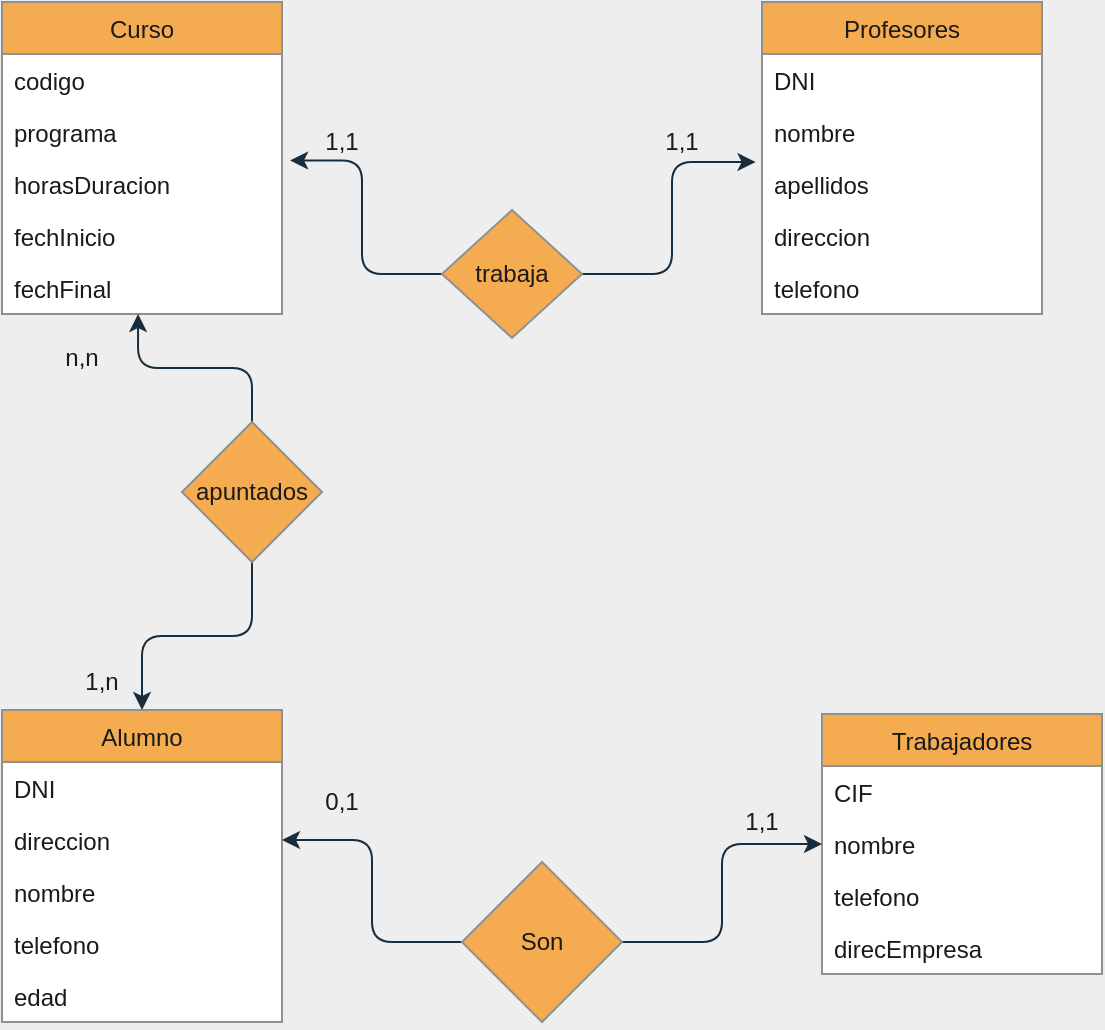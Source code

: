 <mxfile version="14.9.0" type="github">
  <diagram id="R2lEEEUBdFMjLlhIrx00" name="Page-1">
    <mxGraphModel dx="1509" dy="836" grid="1" gridSize="10" guides="1" tooltips="1" connect="1" arrows="1" fold="1" page="1" pageScale="1" pageWidth="850" pageHeight="1100" background="#EEEEEE" math="0" shadow="0" extFonts="Permanent Marker^https://fonts.googleapis.com/css?family=Permanent+Marker">
      <root>
        <mxCell id="0" />
        <mxCell id="1" parent="0" />
        <mxCell id="-7Kw7Zo11nezLLJ09j4Q-6" value="Alumno" style="swimlane;fontStyle=0;childLayout=stackLayout;horizontal=1;startSize=26;horizontalStack=0;resizeParent=1;resizeParentMax=0;resizeLast=0;collapsible=1;marginBottom=0;fillColor=#F5AB50;strokeColor=#909090;swimlaneFillColor=#ffffff;fontColor=#1A1A1A;" vertex="1" parent="1">
          <mxGeometry x="150" y="394" width="140" height="156" as="geometry" />
        </mxCell>
        <mxCell id="-7Kw7Zo11nezLLJ09j4Q-7" value="DNI" style="text;strokeColor=none;fillColor=none;align=left;verticalAlign=top;spacingLeft=4;spacingRight=4;overflow=hidden;rotatable=0;points=[[0,0.5],[1,0.5]];portConstraint=eastwest;fontColor=#1A1A1A;" vertex="1" parent="-7Kw7Zo11nezLLJ09j4Q-6">
          <mxGeometry y="26" width="140" height="26" as="geometry" />
        </mxCell>
        <mxCell id="-7Kw7Zo11nezLLJ09j4Q-8" value="direccion" style="text;strokeColor=none;fillColor=none;align=left;verticalAlign=top;spacingLeft=4;spacingRight=4;overflow=hidden;rotatable=0;points=[[0,0.5],[1,0.5]];portConstraint=eastwest;fontColor=#1A1A1A;" vertex="1" parent="-7Kw7Zo11nezLLJ09j4Q-6">
          <mxGeometry y="52" width="140" height="26" as="geometry" />
        </mxCell>
        <mxCell id="-7Kw7Zo11nezLLJ09j4Q-9" value="nombre" style="text;strokeColor=none;fillColor=none;align=left;verticalAlign=top;spacingLeft=4;spacingRight=4;overflow=hidden;rotatable=0;points=[[0,0.5],[1,0.5]];portConstraint=eastwest;fontColor=#1A1A1A;" vertex="1" parent="-7Kw7Zo11nezLLJ09j4Q-6">
          <mxGeometry y="78" width="140" height="26" as="geometry" />
        </mxCell>
        <mxCell id="-7Kw7Zo11nezLLJ09j4Q-12" value="telefono" style="text;strokeColor=none;fillColor=none;align=left;verticalAlign=top;spacingLeft=4;spacingRight=4;overflow=hidden;rotatable=0;points=[[0,0.5],[1,0.5]];portConstraint=eastwest;fontColor=#1A1A1A;" vertex="1" parent="-7Kw7Zo11nezLLJ09j4Q-6">
          <mxGeometry y="104" width="140" height="26" as="geometry" />
        </mxCell>
        <mxCell id="-7Kw7Zo11nezLLJ09j4Q-13" value="edad" style="text;strokeColor=none;fillColor=none;align=left;verticalAlign=top;spacingLeft=4;spacingRight=4;overflow=hidden;rotatable=0;points=[[0,0.5],[1,0.5]];portConstraint=eastwest;fontColor=#1A1A1A;" vertex="1" parent="-7Kw7Zo11nezLLJ09j4Q-6">
          <mxGeometry y="130" width="140" height="26" as="geometry" />
        </mxCell>
        <mxCell id="-7Kw7Zo11nezLLJ09j4Q-14" value="Trabajadores" style="swimlane;fontStyle=0;childLayout=stackLayout;horizontal=1;startSize=26;horizontalStack=0;resizeParent=1;resizeParentMax=0;resizeLast=0;collapsible=1;marginBottom=0;fillColor=#F5AB50;strokeColor=#909090;swimlaneFillColor=#ffffff;fontColor=#1A1A1A;" vertex="1" parent="1">
          <mxGeometry x="560" y="396" width="140" height="130" as="geometry" />
        </mxCell>
        <mxCell id="-7Kw7Zo11nezLLJ09j4Q-15" value="CIF" style="text;strokeColor=none;fillColor=none;align=left;verticalAlign=top;spacingLeft=4;spacingRight=4;overflow=hidden;rotatable=0;points=[[0,0.5],[1,0.5]];portConstraint=eastwest;fontColor=#1A1A1A;" vertex="1" parent="-7Kw7Zo11nezLLJ09j4Q-14">
          <mxGeometry y="26" width="140" height="26" as="geometry" />
        </mxCell>
        <mxCell id="-7Kw7Zo11nezLLJ09j4Q-16" value="nombre" style="text;strokeColor=none;fillColor=none;align=left;verticalAlign=top;spacingLeft=4;spacingRight=4;overflow=hidden;rotatable=0;points=[[0,0.5],[1,0.5]];portConstraint=eastwest;fontColor=#1A1A1A;" vertex="1" parent="-7Kw7Zo11nezLLJ09j4Q-14">
          <mxGeometry y="52" width="140" height="26" as="geometry" />
        </mxCell>
        <mxCell id="-7Kw7Zo11nezLLJ09j4Q-17" value="telefono" style="text;strokeColor=none;fillColor=none;align=left;verticalAlign=top;spacingLeft=4;spacingRight=4;overflow=hidden;rotatable=0;points=[[0,0.5],[1,0.5]];portConstraint=eastwest;fontColor=#1A1A1A;" vertex="1" parent="-7Kw7Zo11nezLLJ09j4Q-14">
          <mxGeometry y="78" width="140" height="26" as="geometry" />
        </mxCell>
        <mxCell id="-7Kw7Zo11nezLLJ09j4Q-18" value="direcEmpresa" style="text;strokeColor=none;fillColor=none;align=left;verticalAlign=top;spacingLeft=4;spacingRight=4;overflow=hidden;rotatable=0;points=[[0,0.5],[1,0.5]];portConstraint=eastwest;fontColor=#1A1A1A;" vertex="1" parent="-7Kw7Zo11nezLLJ09j4Q-14">
          <mxGeometry y="104" width="140" height="26" as="geometry" />
        </mxCell>
        <mxCell id="-7Kw7Zo11nezLLJ09j4Q-56" style="edgeStyle=orthogonalEdgeStyle;orthogonalLoop=1;jettySize=auto;html=1;exitX=1;exitY=0.5;exitDx=0;exitDy=0;entryX=0;entryY=0.5;entryDx=0;entryDy=0;strokeColor=#182E3E;fontColor=#1A1A1A;labelBackgroundColor=#EEEEEE;" edge="1" parent="1" source="-7Kw7Zo11nezLLJ09j4Q-21" target="-7Kw7Zo11nezLLJ09j4Q-16">
          <mxGeometry relative="1" as="geometry" />
        </mxCell>
        <mxCell id="-7Kw7Zo11nezLLJ09j4Q-57" style="edgeStyle=orthogonalEdgeStyle;orthogonalLoop=1;jettySize=auto;html=1;exitX=0;exitY=0.5;exitDx=0;exitDy=0;entryX=1;entryY=0.5;entryDx=0;entryDy=0;strokeColor=#182E3E;fontColor=#1A1A1A;labelBackgroundColor=#EEEEEE;" edge="1" parent="1" source="-7Kw7Zo11nezLLJ09j4Q-21" target="-7Kw7Zo11nezLLJ09j4Q-8">
          <mxGeometry relative="1" as="geometry" />
        </mxCell>
        <mxCell id="-7Kw7Zo11nezLLJ09j4Q-21" value="Son" style="rhombus;whiteSpace=wrap;html=1;fillColor=#F5AB50;strokeColor=#909090;fontColor=#1A1A1A;" vertex="1" parent="1">
          <mxGeometry x="380" y="470" width="80" height="80" as="geometry" />
        </mxCell>
        <mxCell id="-7Kw7Zo11nezLLJ09j4Q-26" value="0,1" style="text;strokeColor=none;fillColor=none;align=left;verticalAlign=top;spacingLeft=4;spacingRight=4;overflow=hidden;rotatable=0;points=[[0,0.5],[1,0.5]];portConstraint=eastwest;fontColor=#1A1A1A;" vertex="1" parent="1">
          <mxGeometry x="200" y="130" width="60" height="26" as="geometry" />
        </mxCell>
        <mxCell id="-7Kw7Zo11nezLLJ09j4Q-28" value="Curso" style="swimlane;fontStyle=0;childLayout=stackLayout;horizontal=1;startSize=26;horizontalStack=0;resizeParent=1;resizeParentMax=0;resizeLast=0;collapsible=1;marginBottom=0;fillColor=#F5AB50;strokeColor=#909090;swimlaneFillColor=#ffffff;fontColor=#1A1A1A;" vertex="1" parent="1">
          <mxGeometry x="150" y="40" width="140" height="156" as="geometry" />
        </mxCell>
        <mxCell id="-7Kw7Zo11nezLLJ09j4Q-29" value="codigo" style="text;strokeColor=none;fillColor=none;align=left;verticalAlign=top;spacingLeft=4;spacingRight=4;overflow=hidden;rotatable=0;points=[[0,0.5],[1,0.5]];portConstraint=eastwest;fontColor=#1A1A1A;" vertex="1" parent="-7Kw7Zo11nezLLJ09j4Q-28">
          <mxGeometry y="26" width="140" height="26" as="geometry" />
        </mxCell>
        <mxCell id="-7Kw7Zo11nezLLJ09j4Q-30" value="programa" style="text;strokeColor=none;fillColor=none;align=left;verticalAlign=top;spacingLeft=4;spacingRight=4;overflow=hidden;rotatable=0;points=[[0,0.5],[1,0.5]];portConstraint=eastwest;fontColor=#1A1A1A;" vertex="1" parent="-7Kw7Zo11nezLLJ09j4Q-28">
          <mxGeometry y="52" width="140" height="26" as="geometry" />
        </mxCell>
        <mxCell id="-7Kw7Zo11nezLLJ09j4Q-31" value="horasDuracion" style="text;strokeColor=none;fillColor=none;align=left;verticalAlign=top;spacingLeft=4;spacingRight=4;overflow=hidden;rotatable=0;points=[[0,0.5],[1,0.5]];portConstraint=eastwest;fontColor=#1A1A1A;" vertex="1" parent="-7Kw7Zo11nezLLJ09j4Q-28">
          <mxGeometry y="78" width="140" height="26" as="geometry" />
        </mxCell>
        <mxCell id="-7Kw7Zo11nezLLJ09j4Q-33" value="fechInicio" style="text;strokeColor=none;fillColor=none;align=left;verticalAlign=top;spacingLeft=4;spacingRight=4;overflow=hidden;rotatable=0;points=[[0,0.5],[1,0.5]];portConstraint=eastwest;fontColor=#1A1A1A;" vertex="1" parent="-7Kw7Zo11nezLLJ09j4Q-28">
          <mxGeometry y="104" width="140" height="26" as="geometry" />
        </mxCell>
        <mxCell id="-7Kw7Zo11nezLLJ09j4Q-34" value="fechFinal" style="text;strokeColor=none;fillColor=none;align=left;verticalAlign=top;spacingLeft=4;spacingRight=4;overflow=hidden;rotatable=0;points=[[0,0.5],[1,0.5]];portConstraint=eastwest;fontColor=#1A1A1A;" vertex="1" parent="-7Kw7Zo11nezLLJ09j4Q-28">
          <mxGeometry y="130" width="140" height="26" as="geometry" />
        </mxCell>
        <mxCell id="-7Kw7Zo11nezLLJ09j4Q-52" style="edgeStyle=orthogonalEdgeStyle;orthogonalLoop=1;jettySize=auto;html=1;exitX=0.5;exitY=1;exitDx=0;exitDy=0;entryX=0.5;entryY=0;entryDx=0;entryDy=0;strokeColor=#182E3E;fontColor=#1A1A1A;labelBackgroundColor=#EEEEEE;" edge="1" parent="1" source="-7Kw7Zo11nezLLJ09j4Q-32" target="-7Kw7Zo11nezLLJ09j4Q-6">
          <mxGeometry relative="1" as="geometry" />
        </mxCell>
        <mxCell id="-7Kw7Zo11nezLLJ09j4Q-53" style="edgeStyle=orthogonalEdgeStyle;orthogonalLoop=1;jettySize=auto;html=1;exitX=0.5;exitY=0;exitDx=0;exitDy=0;entryX=0.486;entryY=1;entryDx=0;entryDy=0;entryPerimeter=0;strokeColor=#182E3E;fontColor=#1A1A1A;labelBackgroundColor=#EEEEEE;" edge="1" parent="1" source="-7Kw7Zo11nezLLJ09j4Q-32" target="-7Kw7Zo11nezLLJ09j4Q-34">
          <mxGeometry relative="1" as="geometry" />
        </mxCell>
        <mxCell id="-7Kw7Zo11nezLLJ09j4Q-32" value="apuntados" style="rhombus;whiteSpace=wrap;html=1;fillColor=#F5AB50;strokeColor=#909090;fontColor=#1A1A1A;" vertex="1" parent="1">
          <mxGeometry x="240" y="250" width="70" height="70" as="geometry" />
        </mxCell>
        <mxCell id="-7Kw7Zo11nezLLJ09j4Q-38" value="Profesores" style="swimlane;fontStyle=0;childLayout=stackLayout;horizontal=1;startSize=26;horizontalStack=0;resizeParent=1;resizeParentMax=0;resizeLast=0;collapsible=1;marginBottom=0;fillColor=#F5AB50;strokeColor=#909090;swimlaneFillColor=#ffffff;fontColor=#1A1A1A;" vertex="1" parent="1">
          <mxGeometry x="530" y="40" width="140" height="156" as="geometry" />
        </mxCell>
        <mxCell id="-7Kw7Zo11nezLLJ09j4Q-39" value="DNI" style="text;strokeColor=none;fillColor=none;align=left;verticalAlign=top;spacingLeft=4;spacingRight=4;overflow=hidden;rotatable=0;points=[[0,0.5],[1,0.5]];portConstraint=eastwest;fontColor=#1A1A1A;" vertex="1" parent="-7Kw7Zo11nezLLJ09j4Q-38">
          <mxGeometry y="26" width="140" height="26" as="geometry" />
        </mxCell>
        <mxCell id="-7Kw7Zo11nezLLJ09j4Q-40" value="nombre" style="text;strokeColor=none;fillColor=none;align=left;verticalAlign=top;spacingLeft=4;spacingRight=4;overflow=hidden;rotatable=0;points=[[0,0.5],[1,0.5]];portConstraint=eastwest;fontColor=#1A1A1A;" vertex="1" parent="-7Kw7Zo11nezLLJ09j4Q-38">
          <mxGeometry y="52" width="140" height="26" as="geometry" />
        </mxCell>
        <mxCell id="-7Kw7Zo11nezLLJ09j4Q-41" value="apellidos" style="text;strokeColor=none;fillColor=none;align=left;verticalAlign=top;spacingLeft=4;spacingRight=4;overflow=hidden;rotatable=0;points=[[0,0.5],[1,0.5]];portConstraint=eastwest;fontColor=#1A1A1A;" vertex="1" parent="-7Kw7Zo11nezLLJ09j4Q-38">
          <mxGeometry y="78" width="140" height="26" as="geometry" />
        </mxCell>
        <mxCell id="-7Kw7Zo11nezLLJ09j4Q-42" value="direccion" style="text;strokeColor=none;fillColor=none;align=left;verticalAlign=top;spacingLeft=4;spacingRight=4;overflow=hidden;rotatable=0;points=[[0,0.5],[1,0.5]];portConstraint=eastwest;fontColor=#1A1A1A;" vertex="1" parent="-7Kw7Zo11nezLLJ09j4Q-38">
          <mxGeometry y="104" width="140" height="26" as="geometry" />
        </mxCell>
        <mxCell id="-7Kw7Zo11nezLLJ09j4Q-43" value="telefono" style="text;strokeColor=none;fillColor=none;align=left;verticalAlign=top;spacingLeft=4;spacingRight=4;overflow=hidden;rotatable=0;points=[[0,0.5],[1,0.5]];portConstraint=eastwest;fontColor=#1A1A1A;" vertex="1" parent="-7Kw7Zo11nezLLJ09j4Q-38">
          <mxGeometry y="130" width="140" height="26" as="geometry" />
        </mxCell>
        <mxCell id="-7Kw7Zo11nezLLJ09j4Q-54" style="edgeStyle=orthogonalEdgeStyle;orthogonalLoop=1;jettySize=auto;html=1;exitX=0;exitY=0.5;exitDx=0;exitDy=0;entryX=1.029;entryY=0.046;entryDx=0;entryDy=0;entryPerimeter=0;strokeColor=#182E3E;fontColor=#1A1A1A;labelBackgroundColor=#EEEEEE;" edge="1" parent="1" source="-7Kw7Zo11nezLLJ09j4Q-44" target="-7Kw7Zo11nezLLJ09j4Q-31">
          <mxGeometry relative="1" as="geometry" />
        </mxCell>
        <mxCell id="-7Kw7Zo11nezLLJ09j4Q-55" style="edgeStyle=orthogonalEdgeStyle;orthogonalLoop=1;jettySize=auto;html=1;exitX=1;exitY=0.5;exitDx=0;exitDy=0;entryX=-0.023;entryY=0.077;entryDx=0;entryDy=0;entryPerimeter=0;strokeColor=#182E3E;fontColor=#1A1A1A;labelBackgroundColor=#EEEEEE;" edge="1" parent="1" source="-7Kw7Zo11nezLLJ09j4Q-44" target="-7Kw7Zo11nezLLJ09j4Q-41">
          <mxGeometry relative="1" as="geometry" />
        </mxCell>
        <mxCell id="-7Kw7Zo11nezLLJ09j4Q-44" value="trabaja" style="rhombus;whiteSpace=wrap;html=1;fillColor=#F5AB50;strokeColor=#909090;fontColor=#1A1A1A;" vertex="1" parent="1">
          <mxGeometry x="370" y="144" width="70" height="64" as="geometry" />
        </mxCell>
        <mxCell id="-7Kw7Zo11nezLLJ09j4Q-48" value="1,1" style="text;html=1;strokeColor=none;fillColor=none;align=center;verticalAlign=middle;whiteSpace=wrap;fontColor=#1A1A1A;" vertex="1" parent="1">
          <mxGeometry x="300" y="100" width="40" height="20" as="geometry" />
        </mxCell>
        <mxCell id="-7Kw7Zo11nezLLJ09j4Q-49" value="1,1" style="text;html=1;strokeColor=none;fillColor=none;align=center;verticalAlign=middle;whiteSpace=wrap;fontColor=#1A1A1A;" vertex="1" parent="1">
          <mxGeometry x="470" y="100" width="40" height="20" as="geometry" />
        </mxCell>
        <mxCell id="-7Kw7Zo11nezLLJ09j4Q-58" value="n,n" style="text;html=1;strokeColor=none;fillColor=none;align=center;verticalAlign=middle;whiteSpace=wrap;fontColor=#1A1A1A;" vertex="1" parent="1">
          <mxGeometry x="170" y="208" width="40" height="20" as="geometry" />
        </mxCell>
        <mxCell id="-7Kw7Zo11nezLLJ09j4Q-60" value="1,n" style="text;html=1;strokeColor=none;fillColor=none;align=center;verticalAlign=middle;whiteSpace=wrap;fontColor=#1A1A1A;" vertex="1" parent="1">
          <mxGeometry x="180" y="370" width="40" height="20" as="geometry" />
        </mxCell>
        <mxCell id="-7Kw7Zo11nezLLJ09j4Q-61" value="1,1" style="text;html=1;strokeColor=none;fillColor=none;align=center;verticalAlign=middle;whiteSpace=wrap;fontColor=#1A1A1A;" vertex="1" parent="1">
          <mxGeometry x="510" y="440" width="40" height="20" as="geometry" />
        </mxCell>
        <mxCell id="-7Kw7Zo11nezLLJ09j4Q-62" value="0,1" style="text;html=1;strokeColor=none;fillColor=none;align=center;verticalAlign=middle;whiteSpace=wrap;fontColor=#1A1A1A;" vertex="1" parent="1">
          <mxGeometry x="300" y="430" width="40" height="20" as="geometry" />
        </mxCell>
      </root>
    </mxGraphModel>
  </diagram>
</mxfile>
